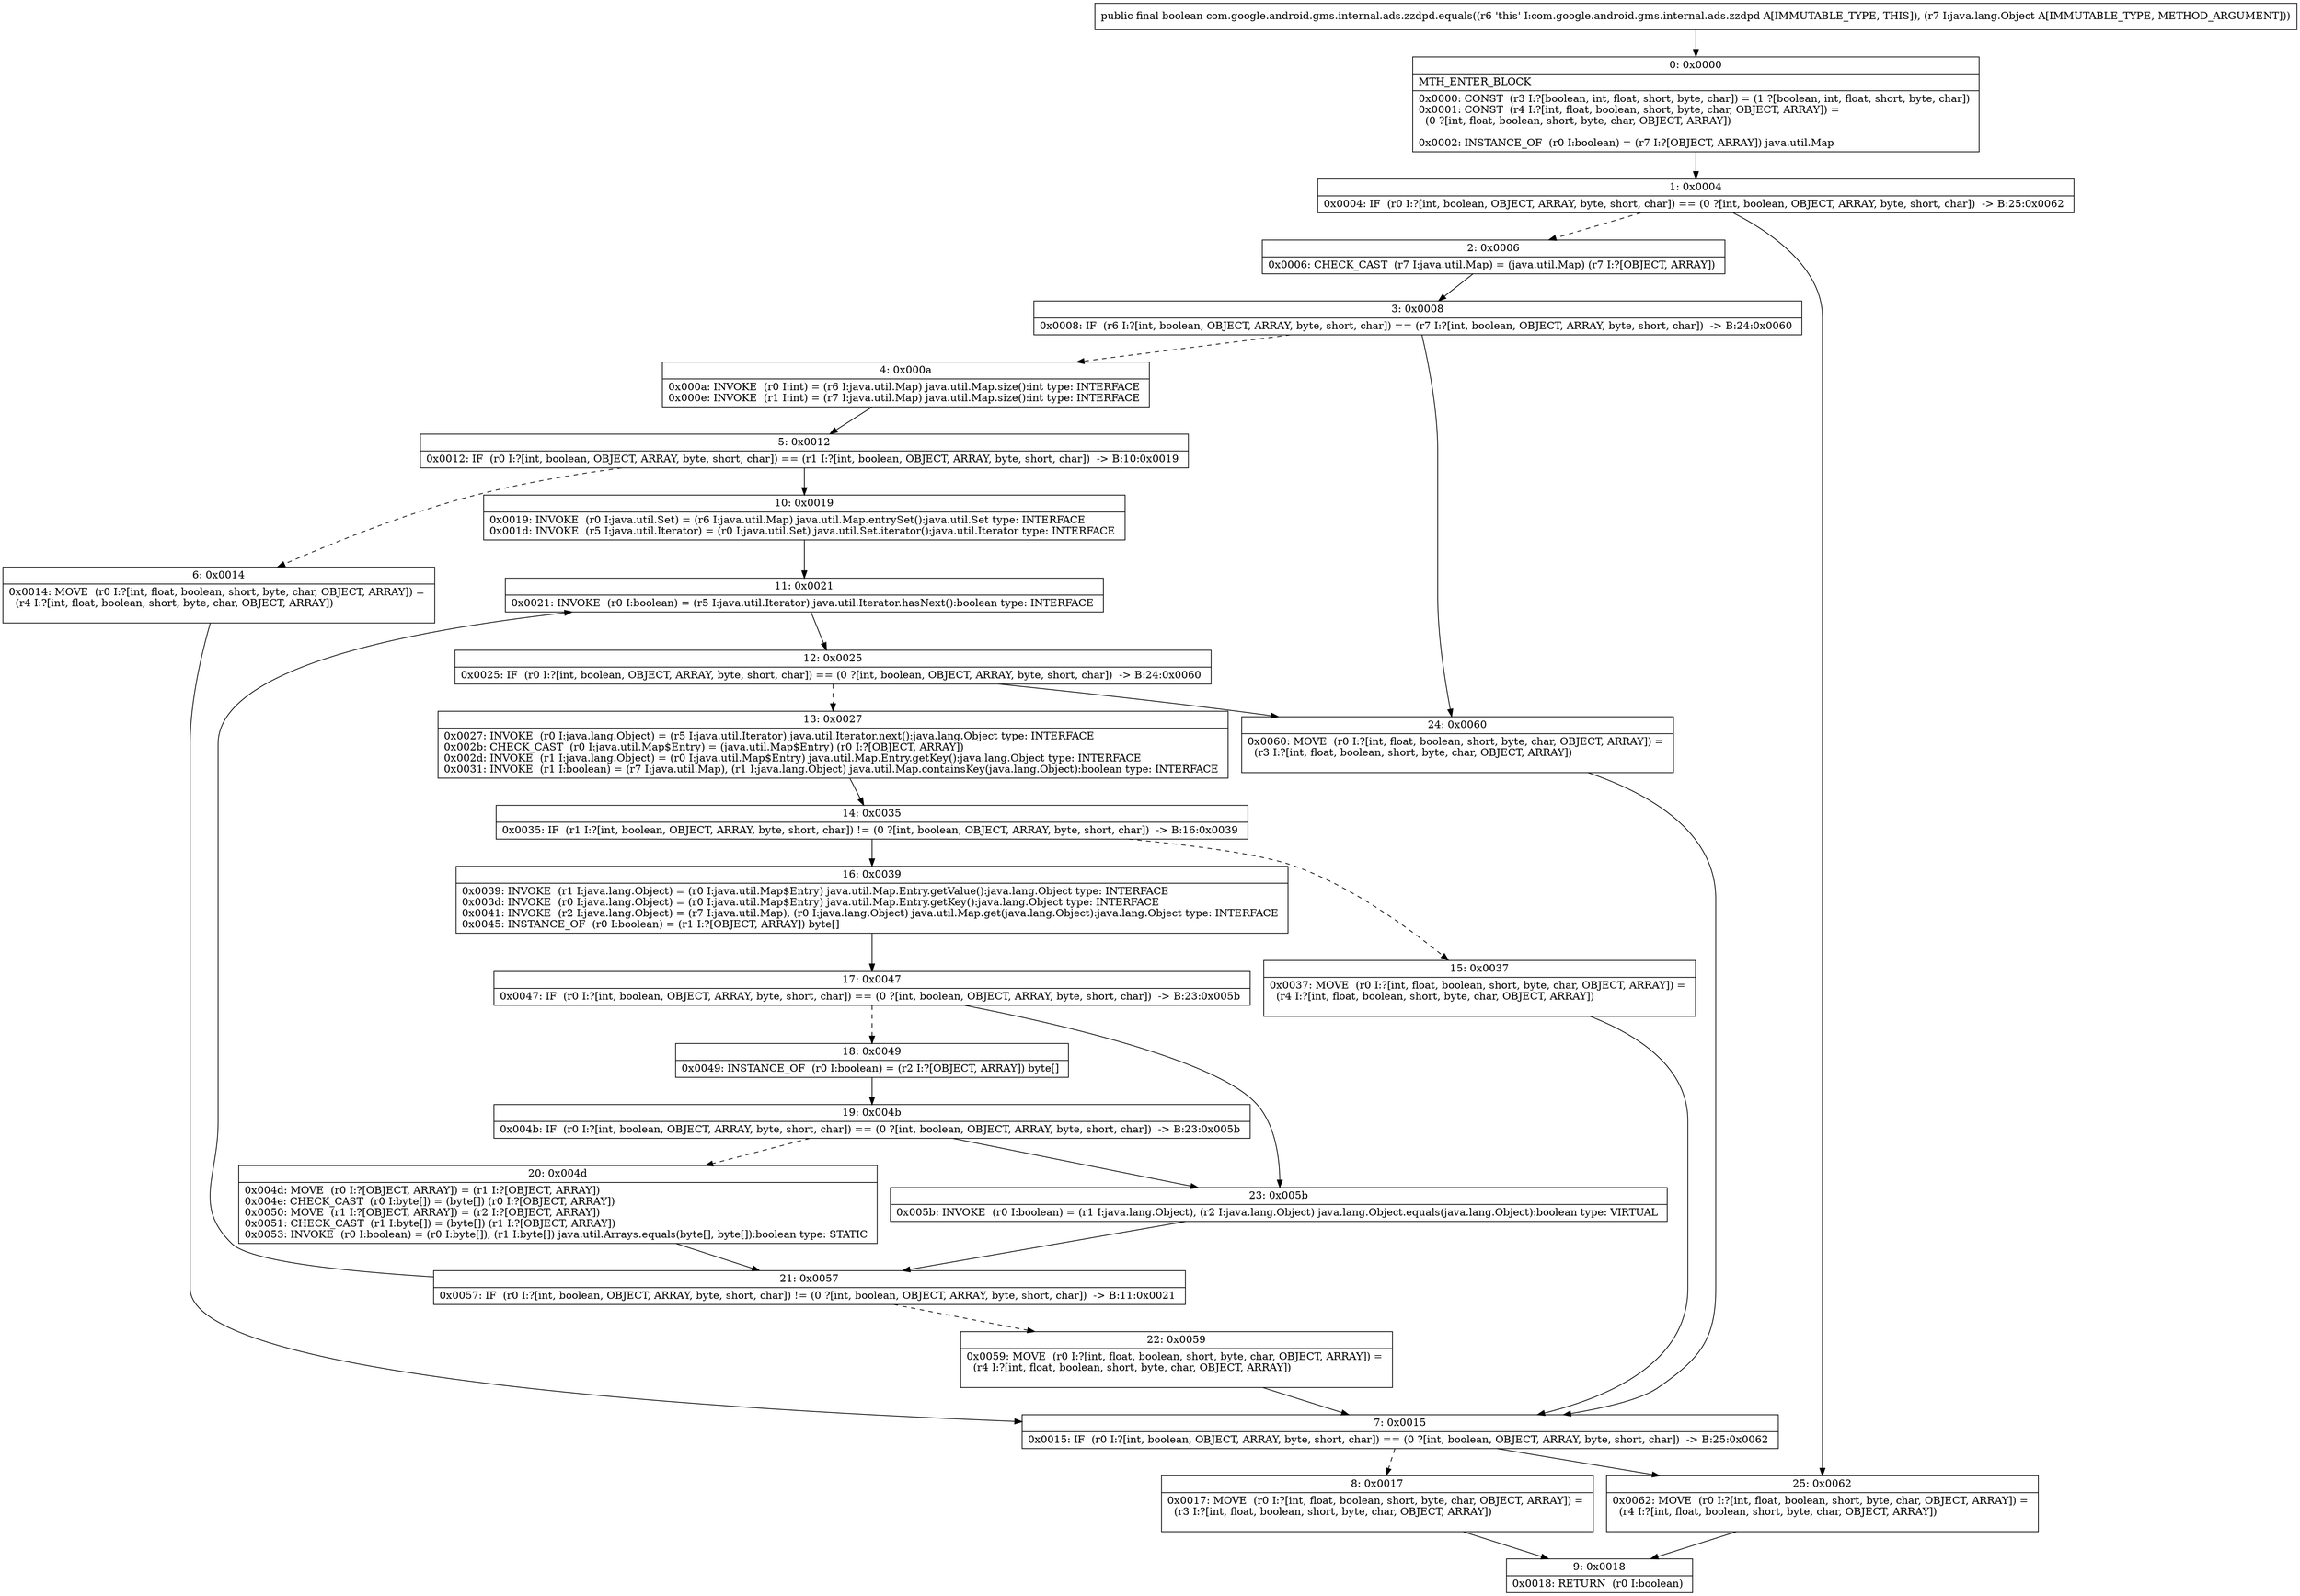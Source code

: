 digraph "CFG forcom.google.android.gms.internal.ads.zzdpd.equals(Ljava\/lang\/Object;)Z" {
Node_0 [shape=record,label="{0\:\ 0x0000|MTH_ENTER_BLOCK\l|0x0000: CONST  (r3 I:?[boolean, int, float, short, byte, char]) = (1 ?[boolean, int, float, short, byte, char]) \l0x0001: CONST  (r4 I:?[int, float, boolean, short, byte, char, OBJECT, ARRAY]) = \l  (0 ?[int, float, boolean, short, byte, char, OBJECT, ARRAY])\l \l0x0002: INSTANCE_OF  (r0 I:boolean) = (r7 I:?[OBJECT, ARRAY]) java.util.Map \l}"];
Node_1 [shape=record,label="{1\:\ 0x0004|0x0004: IF  (r0 I:?[int, boolean, OBJECT, ARRAY, byte, short, char]) == (0 ?[int, boolean, OBJECT, ARRAY, byte, short, char])  \-\> B:25:0x0062 \l}"];
Node_2 [shape=record,label="{2\:\ 0x0006|0x0006: CHECK_CAST  (r7 I:java.util.Map) = (java.util.Map) (r7 I:?[OBJECT, ARRAY]) \l}"];
Node_3 [shape=record,label="{3\:\ 0x0008|0x0008: IF  (r6 I:?[int, boolean, OBJECT, ARRAY, byte, short, char]) == (r7 I:?[int, boolean, OBJECT, ARRAY, byte, short, char])  \-\> B:24:0x0060 \l}"];
Node_4 [shape=record,label="{4\:\ 0x000a|0x000a: INVOKE  (r0 I:int) = (r6 I:java.util.Map) java.util.Map.size():int type: INTERFACE \l0x000e: INVOKE  (r1 I:int) = (r7 I:java.util.Map) java.util.Map.size():int type: INTERFACE \l}"];
Node_5 [shape=record,label="{5\:\ 0x0012|0x0012: IF  (r0 I:?[int, boolean, OBJECT, ARRAY, byte, short, char]) == (r1 I:?[int, boolean, OBJECT, ARRAY, byte, short, char])  \-\> B:10:0x0019 \l}"];
Node_6 [shape=record,label="{6\:\ 0x0014|0x0014: MOVE  (r0 I:?[int, float, boolean, short, byte, char, OBJECT, ARRAY]) = \l  (r4 I:?[int, float, boolean, short, byte, char, OBJECT, ARRAY])\l \l}"];
Node_7 [shape=record,label="{7\:\ 0x0015|0x0015: IF  (r0 I:?[int, boolean, OBJECT, ARRAY, byte, short, char]) == (0 ?[int, boolean, OBJECT, ARRAY, byte, short, char])  \-\> B:25:0x0062 \l}"];
Node_8 [shape=record,label="{8\:\ 0x0017|0x0017: MOVE  (r0 I:?[int, float, boolean, short, byte, char, OBJECT, ARRAY]) = \l  (r3 I:?[int, float, boolean, short, byte, char, OBJECT, ARRAY])\l \l}"];
Node_9 [shape=record,label="{9\:\ 0x0018|0x0018: RETURN  (r0 I:boolean) \l}"];
Node_10 [shape=record,label="{10\:\ 0x0019|0x0019: INVOKE  (r0 I:java.util.Set) = (r6 I:java.util.Map) java.util.Map.entrySet():java.util.Set type: INTERFACE \l0x001d: INVOKE  (r5 I:java.util.Iterator) = (r0 I:java.util.Set) java.util.Set.iterator():java.util.Iterator type: INTERFACE \l}"];
Node_11 [shape=record,label="{11\:\ 0x0021|0x0021: INVOKE  (r0 I:boolean) = (r5 I:java.util.Iterator) java.util.Iterator.hasNext():boolean type: INTERFACE \l}"];
Node_12 [shape=record,label="{12\:\ 0x0025|0x0025: IF  (r0 I:?[int, boolean, OBJECT, ARRAY, byte, short, char]) == (0 ?[int, boolean, OBJECT, ARRAY, byte, short, char])  \-\> B:24:0x0060 \l}"];
Node_13 [shape=record,label="{13\:\ 0x0027|0x0027: INVOKE  (r0 I:java.lang.Object) = (r5 I:java.util.Iterator) java.util.Iterator.next():java.lang.Object type: INTERFACE \l0x002b: CHECK_CAST  (r0 I:java.util.Map$Entry) = (java.util.Map$Entry) (r0 I:?[OBJECT, ARRAY]) \l0x002d: INVOKE  (r1 I:java.lang.Object) = (r0 I:java.util.Map$Entry) java.util.Map.Entry.getKey():java.lang.Object type: INTERFACE \l0x0031: INVOKE  (r1 I:boolean) = (r7 I:java.util.Map), (r1 I:java.lang.Object) java.util.Map.containsKey(java.lang.Object):boolean type: INTERFACE \l}"];
Node_14 [shape=record,label="{14\:\ 0x0035|0x0035: IF  (r1 I:?[int, boolean, OBJECT, ARRAY, byte, short, char]) != (0 ?[int, boolean, OBJECT, ARRAY, byte, short, char])  \-\> B:16:0x0039 \l}"];
Node_15 [shape=record,label="{15\:\ 0x0037|0x0037: MOVE  (r0 I:?[int, float, boolean, short, byte, char, OBJECT, ARRAY]) = \l  (r4 I:?[int, float, boolean, short, byte, char, OBJECT, ARRAY])\l \l}"];
Node_16 [shape=record,label="{16\:\ 0x0039|0x0039: INVOKE  (r1 I:java.lang.Object) = (r0 I:java.util.Map$Entry) java.util.Map.Entry.getValue():java.lang.Object type: INTERFACE \l0x003d: INVOKE  (r0 I:java.lang.Object) = (r0 I:java.util.Map$Entry) java.util.Map.Entry.getKey():java.lang.Object type: INTERFACE \l0x0041: INVOKE  (r2 I:java.lang.Object) = (r7 I:java.util.Map), (r0 I:java.lang.Object) java.util.Map.get(java.lang.Object):java.lang.Object type: INTERFACE \l0x0045: INSTANCE_OF  (r0 I:boolean) = (r1 I:?[OBJECT, ARRAY]) byte[] \l}"];
Node_17 [shape=record,label="{17\:\ 0x0047|0x0047: IF  (r0 I:?[int, boolean, OBJECT, ARRAY, byte, short, char]) == (0 ?[int, boolean, OBJECT, ARRAY, byte, short, char])  \-\> B:23:0x005b \l}"];
Node_18 [shape=record,label="{18\:\ 0x0049|0x0049: INSTANCE_OF  (r0 I:boolean) = (r2 I:?[OBJECT, ARRAY]) byte[] \l}"];
Node_19 [shape=record,label="{19\:\ 0x004b|0x004b: IF  (r0 I:?[int, boolean, OBJECT, ARRAY, byte, short, char]) == (0 ?[int, boolean, OBJECT, ARRAY, byte, short, char])  \-\> B:23:0x005b \l}"];
Node_20 [shape=record,label="{20\:\ 0x004d|0x004d: MOVE  (r0 I:?[OBJECT, ARRAY]) = (r1 I:?[OBJECT, ARRAY]) \l0x004e: CHECK_CAST  (r0 I:byte[]) = (byte[]) (r0 I:?[OBJECT, ARRAY]) \l0x0050: MOVE  (r1 I:?[OBJECT, ARRAY]) = (r2 I:?[OBJECT, ARRAY]) \l0x0051: CHECK_CAST  (r1 I:byte[]) = (byte[]) (r1 I:?[OBJECT, ARRAY]) \l0x0053: INVOKE  (r0 I:boolean) = (r0 I:byte[]), (r1 I:byte[]) java.util.Arrays.equals(byte[], byte[]):boolean type: STATIC \l}"];
Node_21 [shape=record,label="{21\:\ 0x0057|0x0057: IF  (r0 I:?[int, boolean, OBJECT, ARRAY, byte, short, char]) != (0 ?[int, boolean, OBJECT, ARRAY, byte, short, char])  \-\> B:11:0x0021 \l}"];
Node_22 [shape=record,label="{22\:\ 0x0059|0x0059: MOVE  (r0 I:?[int, float, boolean, short, byte, char, OBJECT, ARRAY]) = \l  (r4 I:?[int, float, boolean, short, byte, char, OBJECT, ARRAY])\l \l}"];
Node_23 [shape=record,label="{23\:\ 0x005b|0x005b: INVOKE  (r0 I:boolean) = (r1 I:java.lang.Object), (r2 I:java.lang.Object) java.lang.Object.equals(java.lang.Object):boolean type: VIRTUAL \l}"];
Node_24 [shape=record,label="{24\:\ 0x0060|0x0060: MOVE  (r0 I:?[int, float, boolean, short, byte, char, OBJECT, ARRAY]) = \l  (r3 I:?[int, float, boolean, short, byte, char, OBJECT, ARRAY])\l \l}"];
Node_25 [shape=record,label="{25\:\ 0x0062|0x0062: MOVE  (r0 I:?[int, float, boolean, short, byte, char, OBJECT, ARRAY]) = \l  (r4 I:?[int, float, boolean, short, byte, char, OBJECT, ARRAY])\l \l}"];
MethodNode[shape=record,label="{public final boolean com.google.android.gms.internal.ads.zzdpd.equals((r6 'this' I:com.google.android.gms.internal.ads.zzdpd A[IMMUTABLE_TYPE, THIS]), (r7 I:java.lang.Object A[IMMUTABLE_TYPE, METHOD_ARGUMENT])) }"];
MethodNode -> Node_0;
Node_0 -> Node_1;
Node_1 -> Node_2[style=dashed];
Node_1 -> Node_25;
Node_2 -> Node_3;
Node_3 -> Node_4[style=dashed];
Node_3 -> Node_24;
Node_4 -> Node_5;
Node_5 -> Node_6[style=dashed];
Node_5 -> Node_10;
Node_6 -> Node_7;
Node_7 -> Node_8[style=dashed];
Node_7 -> Node_25;
Node_8 -> Node_9;
Node_10 -> Node_11;
Node_11 -> Node_12;
Node_12 -> Node_13[style=dashed];
Node_12 -> Node_24;
Node_13 -> Node_14;
Node_14 -> Node_15[style=dashed];
Node_14 -> Node_16;
Node_15 -> Node_7;
Node_16 -> Node_17;
Node_17 -> Node_18[style=dashed];
Node_17 -> Node_23;
Node_18 -> Node_19;
Node_19 -> Node_20[style=dashed];
Node_19 -> Node_23;
Node_20 -> Node_21;
Node_21 -> Node_11;
Node_21 -> Node_22[style=dashed];
Node_22 -> Node_7;
Node_23 -> Node_21;
Node_24 -> Node_7;
Node_25 -> Node_9;
}

